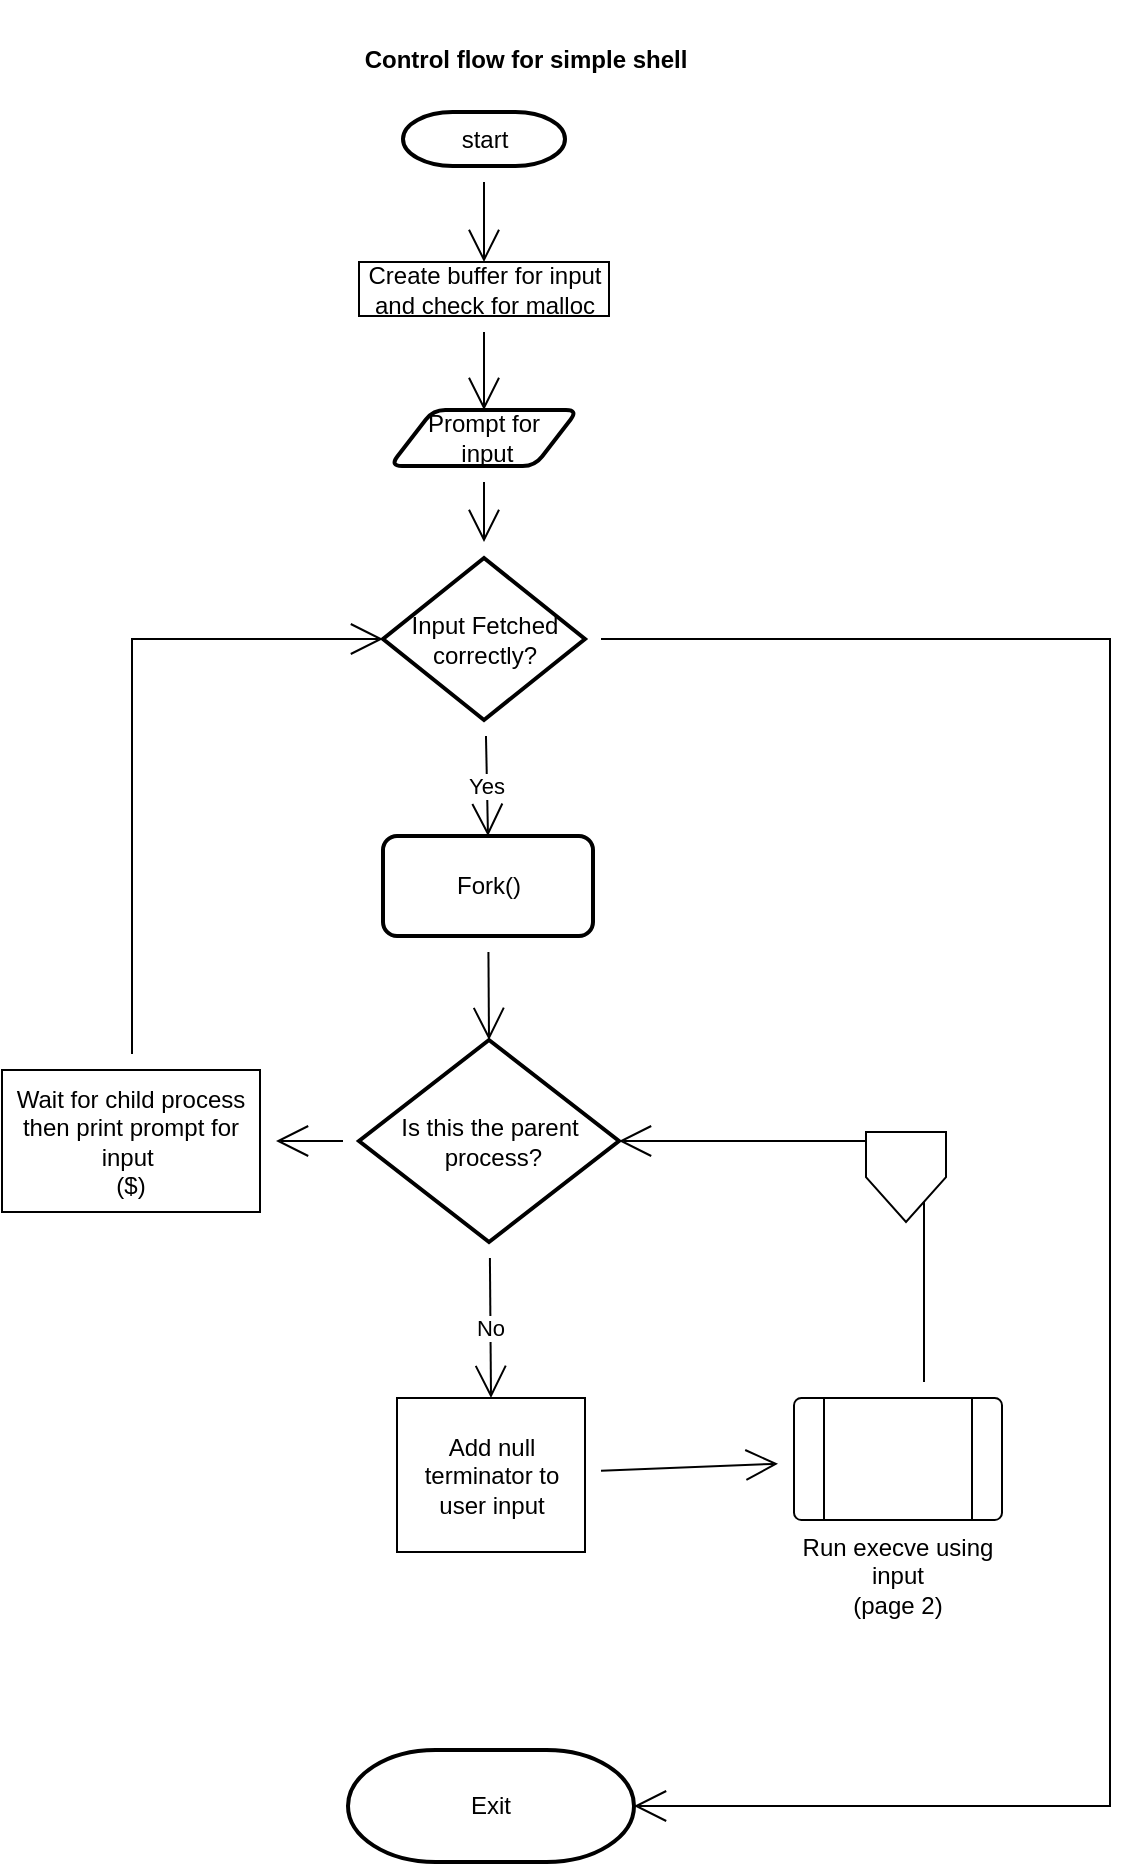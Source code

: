 <mxfile version="20.2.8" type="github" pages="3">
  <diagram id="H8gk_1Iewv1tI3h8Hupk" name="simple shell ui">
    <mxGraphModel dx="2324" dy="2185" grid="1" gridSize="10" guides="1" tooltips="1" connect="1" arrows="1" fold="1" page="1" pageScale="1" pageWidth="827" pageHeight="1169" math="0" shadow="0">
      <root>
        <mxCell id="0" />
        <mxCell id="1" parent="0" />
        <mxCell id="znyuFyb44LIAEL0sy8Fv-4" value="Exit" style="strokeWidth=2;html=1;shape=mxgraph.flowchart.terminator;whiteSpace=wrap;hachureGap=4;" parent="1" vertex="1">
          <mxGeometry x="333" y="-245" width="143" height="56" as="geometry" />
        </mxCell>
        <mxCell id="znyuFyb44LIAEL0sy8Fv-26" style="edgeStyle=none;curved=1;rounded=0;orthogonalLoop=1;jettySize=auto;html=1;entryX=0.5;entryY=0;entryDx=0;entryDy=0;endArrow=open;startSize=14;endSize=14;sourcePerimeterSpacing=8;targetPerimeterSpacing=8;" parent="1" source="znyuFyb44LIAEL0sy8Fv-5" target="znyuFyb44LIAEL0sy8Fv-7" edge="1">
          <mxGeometry relative="1" as="geometry" />
        </mxCell>
        <mxCell id="znyuFyb44LIAEL0sy8Fv-5" value="start" style="strokeWidth=2;html=1;shape=mxgraph.flowchart.terminator;whiteSpace=wrap;hachureGap=4;" parent="1" vertex="1">
          <mxGeometry x="360.5" y="-1064" width="81" height="27" as="geometry" />
        </mxCell>
        <mxCell id="znyuFyb44LIAEL0sy8Fv-27" style="edgeStyle=none;curved=1;rounded=0;orthogonalLoop=1;jettySize=auto;html=1;entryX=0.5;entryY=0;entryDx=0;entryDy=0;endArrow=open;startSize=14;endSize=14;sourcePerimeterSpacing=8;targetPerimeterSpacing=8;" parent="1" source="znyuFyb44LIAEL0sy8Fv-7" target="znyuFyb44LIAEL0sy8Fv-12" edge="1">
          <mxGeometry relative="1" as="geometry" />
        </mxCell>
        <mxCell id="znyuFyb44LIAEL0sy8Fv-7" value="Create buffer for input and check for malloc" style="rounded=0;whiteSpace=wrap;html=1;hachureGap=4;" parent="1" vertex="1">
          <mxGeometry x="338.5" y="-989" width="125" height="27" as="geometry" />
        </mxCell>
        <mxCell id="znyuFyb44LIAEL0sy8Fv-29" value="Yes" style="edgeStyle=none;curved=1;rounded=0;orthogonalLoop=1;jettySize=auto;html=1;endArrow=open;startSize=14;endSize=14;sourcePerimeterSpacing=8;targetPerimeterSpacing=8;entryX=0.5;entryY=0;entryDx=0;entryDy=0;" parent="1" source="znyuFyb44LIAEL0sy8Fv-6" target="znyuFyb44LIAEL0sy8Fv-13" edge="1">
          <mxGeometry relative="1" as="geometry">
            <mxPoint x="395" y="-688" as="targetPoint" />
          </mxGeometry>
        </mxCell>
        <mxCell id="znyuFyb44LIAEL0sy8Fv-36" style="edgeStyle=elbowEdgeStyle;rounded=0;orthogonalLoop=1;jettySize=auto;html=1;entryX=1;entryY=0.5;entryDx=0;entryDy=0;entryPerimeter=0;endArrow=open;startSize=14;endSize=14;sourcePerimeterSpacing=8;targetPerimeterSpacing=8;" parent="1" source="znyuFyb44LIAEL0sy8Fv-6" target="znyuFyb44LIAEL0sy8Fv-4" edge="1">
          <mxGeometry relative="1" as="geometry">
            <Array as="points">
              <mxPoint x="714" y="-505" />
              <mxPoint x="660" y="-196" />
              <mxPoint x="783" y="-536" />
            </Array>
          </mxGeometry>
        </mxCell>
        <mxCell id="znyuFyb44LIAEL0sy8Fv-6" value="Input Fetched correctly?" style="strokeWidth=2;html=1;shape=mxgraph.flowchart.decision;whiteSpace=wrap;hachureGap=4;" parent="1" vertex="1">
          <mxGeometry x="350.5" y="-841" width="101" height="81" as="geometry" />
        </mxCell>
        <mxCell id="znyuFyb44LIAEL0sy8Fv-28" style="edgeStyle=none;curved=1;rounded=0;orthogonalLoop=1;jettySize=auto;html=1;endArrow=open;startSize=14;endSize=14;sourcePerimeterSpacing=8;targetPerimeterSpacing=8;" parent="1" source="znyuFyb44LIAEL0sy8Fv-12" target="znyuFyb44LIAEL0sy8Fv-6" edge="1">
          <mxGeometry relative="1" as="geometry" />
        </mxCell>
        <mxCell id="znyuFyb44LIAEL0sy8Fv-12" value="Prompt for&lt;br&gt;&amp;nbsp;input" style="shape=parallelogram;html=1;strokeWidth=2;perimeter=parallelogramPerimeter;whiteSpace=wrap;rounded=1;arcSize=12;size=0.23;hachureGap=4;" parent="1" vertex="1">
          <mxGeometry x="354" y="-915" width="94" height="28" as="geometry" />
        </mxCell>
        <mxCell id="znyuFyb44LIAEL0sy8Fv-30" style="edgeStyle=none;curved=1;rounded=0;orthogonalLoop=1;jettySize=auto;html=1;endArrow=open;startSize=14;endSize=14;sourcePerimeterSpacing=8;targetPerimeterSpacing=8;entryX=0.5;entryY=0;entryDx=0;entryDy=0;entryPerimeter=0;" parent="1" source="znyuFyb44LIAEL0sy8Fv-13" target="znyuFyb44LIAEL0sy8Fv-14" edge="1">
          <mxGeometry relative="1" as="geometry" />
        </mxCell>
        <mxCell id="znyuFyb44LIAEL0sy8Fv-13" value="Fork()" style="rounded=1;whiteSpace=wrap;html=1;absoluteArcSize=1;arcSize=14;strokeWidth=2;hachureGap=4;" parent="1" vertex="1">
          <mxGeometry x="350.5" y="-702" width="105" height="50" as="geometry" />
        </mxCell>
        <mxCell id="znyuFyb44LIAEL0sy8Fv-31" value="No" style="edgeStyle=none;curved=1;rounded=0;orthogonalLoop=1;jettySize=auto;html=1;entryX=0.5;entryY=0;entryDx=0;entryDy=0;endArrow=open;startSize=14;endSize=14;sourcePerimeterSpacing=8;targetPerimeterSpacing=8;" parent="1" source="znyuFyb44LIAEL0sy8Fv-14" target="znyuFyb44LIAEL0sy8Fv-16" edge="1">
          <mxGeometry relative="1" as="geometry" />
        </mxCell>
        <mxCell id="znyuFyb44LIAEL0sy8Fv-34" style="rounded=0;orthogonalLoop=1;jettySize=auto;html=1;endArrow=open;startSize=14;endSize=14;sourcePerimeterSpacing=8;targetPerimeterSpacing=8;" parent="1" source="znyuFyb44LIAEL0sy8Fv-14" target="znyuFyb44LIAEL0sy8Fv-15" edge="1">
          <mxGeometry relative="1" as="geometry" />
        </mxCell>
        <mxCell id="znyuFyb44LIAEL0sy8Fv-14" value="Is this the parent&lt;br&gt;&amp;nbsp;process?" style="strokeWidth=2;html=1;shape=mxgraph.flowchart.decision;whiteSpace=wrap;hachureGap=4;" parent="1" vertex="1">
          <mxGeometry x="338.5" y="-600" width="130" height="101" as="geometry" />
        </mxCell>
        <mxCell id="znyuFyb44LIAEL0sy8Fv-35" style="edgeStyle=elbowEdgeStyle;rounded=0;orthogonalLoop=1;jettySize=auto;html=1;entryX=0;entryY=0.5;entryDx=0;entryDy=0;entryPerimeter=0;endArrow=open;startSize=14;endSize=14;sourcePerimeterSpacing=8;targetPerimeterSpacing=8;" parent="1" source="znyuFyb44LIAEL0sy8Fv-15" target="znyuFyb44LIAEL0sy8Fv-6" edge="1">
          <mxGeometry relative="1" as="geometry">
            <Array as="points">
              <mxPoint x="225" y="-721" />
            </Array>
          </mxGeometry>
        </mxCell>
        <mxCell id="znyuFyb44LIAEL0sy8Fv-15" value="Wait for child process&lt;br&gt;then print prompt for input&amp;nbsp;&lt;br&gt;($)" style="rounded=0;whiteSpace=wrap;html=1;hachureGap=4;" parent="1" vertex="1">
          <mxGeometry x="160" y="-585" width="129" height="71" as="geometry" />
        </mxCell>
        <mxCell id="znyuFyb44LIAEL0sy8Fv-32" style="edgeStyle=none;curved=1;rounded=0;orthogonalLoop=1;jettySize=auto;html=1;endArrow=open;startSize=14;endSize=14;sourcePerimeterSpacing=8;targetPerimeterSpacing=8;" parent="1" source="znyuFyb44LIAEL0sy8Fv-16" target="znyuFyb44LIAEL0sy8Fv-17" edge="1">
          <mxGeometry relative="1" as="geometry" />
        </mxCell>
        <mxCell id="znyuFyb44LIAEL0sy8Fv-16" value="Add null terminator to&lt;br&gt;user input" style="rounded=0;whiteSpace=wrap;html=1;hachureGap=4;" parent="1" vertex="1">
          <mxGeometry x="357.5" y="-421" width="94" height="77" as="geometry" />
        </mxCell>
        <mxCell id="znyuFyb44LIAEL0sy8Fv-33" style="edgeStyle=orthogonalEdgeStyle;rounded=0;orthogonalLoop=1;jettySize=auto;html=1;entryX=1;entryY=0.5;entryDx=0;entryDy=0;entryPerimeter=0;endArrow=open;startSize=14;endSize=14;sourcePerimeterSpacing=8;targetPerimeterSpacing=8;" parent="1" source="znyuFyb44LIAEL0sy8Fv-17" target="znyuFyb44LIAEL0sy8Fv-14" edge="1">
          <mxGeometry relative="1" as="geometry">
            <Array as="points">
              <mxPoint x="621" y="-524" />
              <mxPoint x="608" y="-524" />
              <mxPoint x="608" y="-549" />
            </Array>
          </mxGeometry>
        </mxCell>
        <mxCell id="znyuFyb44LIAEL0sy8Fv-17" value="Run execve using&lt;br&gt;input&lt;br&gt;(page 2)" style="verticalLabelPosition=bottom;verticalAlign=top;html=1;shape=process;whiteSpace=wrap;rounded=1;size=0.14;arcSize=6;hachureGap=4;container=0;" parent="1" vertex="1">
          <mxGeometry x="556" y="-421" width="104" height="61" as="geometry" />
        </mxCell>
        <mxCell id="znyuFyb44LIAEL0sy8Fv-39" value="&lt;b&gt;Control flow for simple shell&lt;/b&gt;" style="text;strokeColor=none;fillColor=none;html=1;align=center;verticalAlign=middle;whiteSpace=wrap;rounded=0;hachureGap=4;" parent="1" vertex="1">
          <mxGeometry x="212" y="-1120" width="420" height="60" as="geometry" />
        </mxCell>
        <mxCell id="N48IQEV5aVHkFBYOkvRF-1" value="" style="verticalLabelPosition=bottom;verticalAlign=top;html=1;shape=offPageConnector;rounded=0;size=0.498;hachureGap=4;" parent="1" vertex="1">
          <mxGeometry x="592" y="-554" width="40" height="45" as="geometry" />
        </mxCell>
      </root>
    </mxGraphModel>
  </diagram>
  <diagram id="YEnseQyV4-9LpWxcOC7I" name="execve call">
    <mxGraphModel dx="1820" dy="7421" grid="1" gridSize="10" guides="1" tooltips="1" connect="1" arrows="1" fold="1" page="0" pageScale="1" pageWidth="827" pageHeight="1169" math="0" shadow="0">
      <root>
        <mxCell id="0" />
        <mxCell id="1" parent="0" />
        <mxCell id="dfXtzP827kClXNAQz8Dz-1" value="" style="group" vertex="1" connectable="0" parent="1">
          <mxGeometry x="-220" y="-6770" width="1100" height="2020" as="geometry" />
        </mxCell>
        <mxCell id="1hh7Vr48_Mn_of9_-KRv-2" value="stop" style="strokeWidth=2;html=1;shape=mxgraph.flowchart.start_1;whiteSpace=wrap;hachureGap=4;" parent="dfXtzP827kClXNAQz8Dz-1" vertex="1">
          <mxGeometry x="232.804" y="1923.04" width="232.804" height="96.96" as="geometry" />
        </mxCell>
        <mxCell id="vk47CyYh6-PgTjRSOOQR-11" style="rounded=0;orthogonalLoop=1;jettySize=auto;html=1;endArrow=open;startSize=14;endSize=14;sourcePerimeterSpacing=8;targetPerimeterSpacing=8;" parent="dfXtzP827kClXNAQz8Dz-1" source="1hh7Vr48_Mn_of9_-KRv-3" edge="1">
          <mxGeometry relative="1" as="geometry">
            <mxPoint x="861.376" y="646.4" as="targetPoint" />
          </mxGeometry>
        </mxCell>
        <mxCell id="1hh7Vr48_Mn_of9_-KRv-3" value="call _which on argv[0] to know path to binary" style="verticalLabelPosition=bottom;verticalAlign=top;html=1;shape=process;whiteSpace=wrap;rounded=1;size=0.254;arcSize=6;hachureGap=4;" parent="dfXtzP827kClXNAQz8Dz-1" vertex="1">
          <mxGeometry x="69.841" y="597.92" width="331.746" height="96.96" as="geometry" />
        </mxCell>
        <mxCell id="1hh7Vr48_Mn_of9_-KRv-4" value="exit failure" style="rounded=1;whiteSpace=wrap;html=1;absoluteArcSize=1;arcSize=14;strokeWidth=2;hachureGap=4;" parent="dfXtzP827kClXNAQz8Dz-1" vertex="1">
          <mxGeometry x="616.931" y="1519.04" width="302.646" height="80.8" as="geometry" />
        </mxCell>
        <mxCell id="vk47CyYh6-PgTjRSOOQR-8" style="edgeStyle=elbowEdgeStyle;rounded=0;orthogonalLoop=1;jettySize=auto;html=1;endArrow=open;startSize=14;endSize=14;sourcePerimeterSpacing=8;targetPerimeterSpacing=8;" parent="dfXtzP827kClXNAQz8Dz-1" source="1hh7Vr48_Mn_of9_-KRv-5" target="1hh7Vr48_Mn_of9_-KRv-3" edge="1">
          <mxGeometry relative="1" as="geometry" />
        </mxCell>
        <mxCell id="1hh7Vr48_Mn_of9_-KRv-5" value="Given a string input,&lt;br&gt;tokenize it into a null&lt;br&gt;terminated array&lt;br&gt;argv" style="rounded=1;whiteSpace=wrap;html=1;absoluteArcSize=1;arcSize=14;strokeWidth=2;hachureGap=4;rotation=0;" parent="dfXtzP827kClXNAQz8Dz-1" vertex="1">
          <mxGeometry y="274.72" width="337.566" height="129.28" as="geometry" />
        </mxCell>
        <mxCell id="1hh7Vr48_Mn_of9_-KRv-6" value="print cause&amp;nbsp;&lt;br&gt;of error" style="shape=parallelogram;html=1;strokeWidth=2;perimeter=parallelogramPerimeter;whiteSpace=wrap;rounded=1;arcSize=12;size=0.23;hachureGap=4;" parent="dfXtzP827kClXNAQz8Dz-1" vertex="1">
          <mxGeometry x="651.852" y="1729.12" width="232.804" height="96.96" as="geometry" />
        </mxCell>
        <mxCell id="vk47CyYh6-PgTjRSOOQR-25" style="edgeStyle=elbowEdgeStyle;rounded=0;orthogonalLoop=1;jettySize=auto;html=1;entryX=0.5;entryY=0;entryDx=0;entryDy=0;endArrow=open;startSize=14;endSize=14;sourcePerimeterSpacing=8;targetPerimeterSpacing=8;" parent="dfXtzP827kClXNAQz8Dz-1" source="1hh7Vr48_Mn_of9_-KRv-4" target="1hh7Vr48_Mn_of9_-KRv-6" edge="1">
          <mxGeometry relative="1" as="geometry" />
        </mxCell>
        <mxCell id="vk47CyYh6-PgTjRSOOQR-7" style="edgeStyle=elbowEdgeStyle;rounded=0;orthogonalLoop=1;jettySize=auto;html=1;endArrow=open;startSize=14;endSize=14;sourcePerimeterSpacing=8;targetPerimeterSpacing=8;" parent="dfXtzP827kClXNAQz8Dz-1" source="1hh7Vr48_Mn_of9_-KRv-7" target="1hh7Vr48_Mn_of9_-KRv-5" edge="1">
          <mxGeometry relative="1" as="geometry" />
        </mxCell>
        <mxCell id="1hh7Vr48_Mn_of9_-KRv-7" value="Start" style="strokeWidth=2;html=1;shape=mxgraph.flowchart.start_1;whiteSpace=wrap;hachureGap=4;" parent="dfXtzP827kClXNAQz8Dz-1" vertex="1">
          <mxGeometry x="139.683" y="80.8" width="232.804" height="96.96" as="geometry" />
        </mxCell>
        <mxCell id="vk47CyYh6-PgTjRSOOQR-1" value="exit success" style="rounded=1;whiteSpace=wrap;html=1;absoluteArcSize=1;arcSize=14;strokeWidth=2;hachureGap=4;" parent="dfXtzP827kClXNAQz8Dz-1" vertex="1">
          <mxGeometry x="197.884" y="1502.88" width="302.646" height="113.12" as="geometry" />
        </mxCell>
        <mxCell id="vk47CyYh6-PgTjRSOOQR-2" value="give int result value of&lt;br&gt;execve call using argv and environment" style="rounded=1;whiteSpace=wrap;html=1;absoluteArcSize=1;arcSize=14;strokeWidth=2;hachureGap=4;" parent="dfXtzP827kClXNAQz8Dz-1" vertex="1">
          <mxGeometry x="209.524" y="1066.56" width="331.746" height="96.96" as="geometry" />
        </mxCell>
        <mxCell id="vk47CyYh6-PgTjRSOOQR-4" value="page 3" style="verticalLabelPosition=bottom;verticalAlign=top;html=1;shape=offPageConnector;rounded=0;size=0.5;hachureGap=4;" parent="dfXtzP827kClXNAQz8Dz-1" vertex="1">
          <mxGeometry x="864.286" y="614.08" width="139.683" height="96.96" as="geometry" />
        </mxCell>
        <mxCell id="vk47CyYh6-PgTjRSOOQR-28" value="no, it&#39;s &amp;gt; 0" style="edgeStyle=elbowEdgeStyle;rounded=0;orthogonalLoop=1;jettySize=auto;html=1;endArrow=open;startSize=14;endSize=14;sourcePerimeterSpacing=8;targetPerimeterSpacing=8;" parent="dfXtzP827kClXNAQz8Dz-1" source="vk47CyYh6-PgTjRSOOQR-5" target="vk47CyYh6-PgTjRSOOQR-1" edge="1">
          <mxGeometry relative="1" as="geometry" />
        </mxCell>
        <mxCell id="vk47CyYh6-PgTjRSOOQR-5" value="&amp;nbsp;result &amp;lt; 0&lt;br&gt;?" style="strokeWidth=2;html=1;shape=mxgraph.flowchart.decision;whiteSpace=wrap;hachureGap=4;" parent="dfXtzP827kClXNAQz8Dz-1" vertex="1">
          <mxGeometry x="250.265" y="1244.32" width="209.524" height="161.6" as="geometry" />
        </mxCell>
        <mxCell id="vk47CyYh6-PgTjRSOOQR-19" style="edgeStyle=elbowEdgeStyle;rounded=0;orthogonalLoop=1;jettySize=auto;html=1;endArrow=open;startSize=14;endSize=14;sourcePerimeterSpacing=8;targetPerimeterSpacing=8;" parent="dfXtzP827kClXNAQz8Dz-1" source="vk47CyYh6-PgTjRSOOQR-2" target="vk47CyYh6-PgTjRSOOQR-5" edge="1">
          <mxGeometry relative="1" as="geometry" />
        </mxCell>
        <mxCell id="vk47CyYh6-PgTjRSOOQR-14" value="No, it has input" style="edgeStyle=elbowEdgeStyle;rounded=0;orthogonalLoop=1;jettySize=auto;html=1;entryX=0.5;entryY=0;entryDx=0;entryDy=0;endArrow=open;startSize=14;endSize=14;sourcePerimeterSpacing=8;targetPerimeterSpacing=8;elbow=vertical;" parent="dfXtzP827kClXNAQz8Dz-1" source="vk47CyYh6-PgTjRSOOQR-6" target="vk47CyYh6-PgTjRSOOQR-2" edge="1">
          <mxGeometry relative="1" as="geometry">
            <Array as="points">
              <mxPoint x="419.048" y="929.2" />
              <mxPoint x="442.328" y="937.28" />
              <mxPoint x="512.169" y="937.28" />
            </Array>
          </mxGeometry>
        </mxCell>
        <mxCell id="vk47CyYh6-PgTjRSOOQR-6" value="is path to binary&lt;br&gt;equal to&amp;nbsp;&lt;br&gt;NULL&lt;br&gt;?" style="strokeWidth=2;html=1;shape=mxgraph.flowchart.decision;whiteSpace=wrap;hachureGap=4;" parent="dfXtzP827kClXNAQz8Dz-1" vertex="1">
          <mxGeometry x="768.254" y="824.16" width="331.746" height="210.08" as="geometry" />
        </mxCell>
        <mxCell id="vk47CyYh6-PgTjRSOOQR-12" style="edgeStyle=elbowEdgeStyle;rounded=0;orthogonalLoop=1;jettySize=auto;html=1;endArrow=open;startSize=14;endSize=14;sourcePerimeterSpacing=8;targetPerimeterSpacing=8;" parent="dfXtzP827kClXNAQz8Dz-1" source="vk47CyYh6-PgTjRSOOQR-4" target="vk47CyYh6-PgTjRSOOQR-6" edge="1">
          <mxGeometry relative="1" as="geometry" />
        </mxCell>
        <mxCell id="vk47CyYh6-PgTjRSOOQR-24" style="edgeStyle=elbowEdgeStyle;rounded=0;orthogonalLoop=1;jettySize=auto;html=1;entryX=0.5;entryY=0;entryDx=0;entryDy=0;endArrow=open;startSize=14;endSize=14;sourcePerimeterSpacing=8;targetPerimeterSpacing=8;" parent="dfXtzP827kClXNAQz8Dz-1" source="vk47CyYh6-PgTjRSOOQR-15" target="1hh7Vr48_Mn_of9_-KRv-4" edge="1">
          <mxGeometry relative="1" as="geometry" />
        </mxCell>
        <mxCell id="vk47CyYh6-PgTjRSOOQR-15" value="" style="verticalLabelPosition=bottom;verticalAlign=top;html=1;shape=mxgraph.flowchart.on-page_reference;hachureGap=4;" parent="dfXtzP827kClXNAQz8Dz-1" vertex="1">
          <mxGeometry x="744.974" y="1308.96" width="46.561" height="32.32" as="geometry" />
        </mxCell>
        <mxCell id="vk47CyYh6-PgTjRSOOQR-22" value="yes &amp;lt; 0" style="edgeStyle=elbowEdgeStyle;rounded=0;orthogonalLoop=1;jettySize=auto;html=1;entryX=0;entryY=0.5;entryDx=0;entryDy=0;entryPerimeter=0;endArrow=open;startSize=14;endSize=14;sourcePerimeterSpacing=8;targetPerimeterSpacing=8;" parent="dfXtzP827kClXNAQz8Dz-1" source="vk47CyYh6-PgTjRSOOQR-5" target="vk47CyYh6-PgTjRSOOQR-15" edge="1">
          <mxGeometry relative="1" as="geometry" />
        </mxCell>
        <mxCell id="vk47CyYh6-PgTjRSOOQR-33" value="yes" style="edgeStyle=elbowEdgeStyle;rounded=0;orthogonalLoop=1;jettySize=auto;elbow=vertical;html=1;entryX=0.855;entryY=0.145;entryDx=0;entryDy=0;entryPerimeter=0;endArrow=open;startSize=14;endSize=14;sourcePerimeterSpacing=8;targetPerimeterSpacing=8;" parent="dfXtzP827kClXNAQz8Dz-1" source="vk47CyYh6-PgTjRSOOQR-6" target="vk47CyYh6-PgTjRSOOQR-15" edge="1">
          <mxGeometry relative="1" as="geometry" />
        </mxCell>
        <mxCell id="vk47CyYh6-PgTjRSOOQR-32" style="edgeStyle=elbowEdgeStyle;rounded=0;orthogonalLoop=1;jettySize=auto;html=1;endArrow=open;startSize=14;endSize=14;sourcePerimeterSpacing=8;targetPerimeterSpacing=8;" parent="dfXtzP827kClXNAQz8Dz-1" source="vk47CyYh6-PgTjRSOOQR-26" target="1hh7Vr48_Mn_of9_-KRv-2" edge="1">
          <mxGeometry relative="1" as="geometry" />
        </mxCell>
        <mxCell id="vk47CyYh6-PgTjRSOOQR-26" value="" style="verticalLabelPosition=bottom;verticalAlign=top;html=1;shape=mxgraph.flowchart.on-page_reference;hachureGap=4;" parent="dfXtzP827kClXNAQz8Dz-1" vertex="1">
          <mxGeometry x="325.926" y="1761.44" width="46.561" height="32.32" as="geometry" />
        </mxCell>
        <mxCell id="vk47CyYh6-PgTjRSOOQR-31" style="edgeStyle=elbowEdgeStyle;rounded=0;orthogonalLoop=1;jettySize=auto;html=1;entryX=1;entryY=0.5;entryDx=0;entryDy=0;entryPerimeter=0;endArrow=open;startSize=14;endSize=14;sourcePerimeterSpacing=8;targetPerimeterSpacing=8;" parent="dfXtzP827kClXNAQz8Dz-1" source="1hh7Vr48_Mn_of9_-KRv-6" target="vk47CyYh6-PgTjRSOOQR-26" edge="1">
          <mxGeometry relative="1" as="geometry" />
        </mxCell>
        <mxCell id="vk47CyYh6-PgTjRSOOQR-30" style="edgeStyle=elbowEdgeStyle;rounded=0;orthogonalLoop=1;jettySize=auto;html=1;entryX=0.5;entryY=0;entryDx=0;entryDy=0;entryPerimeter=0;endArrow=open;startSize=14;endSize=14;sourcePerimeterSpacing=8;targetPerimeterSpacing=8;" parent="dfXtzP827kClXNAQz8Dz-1" source="vk47CyYh6-PgTjRSOOQR-1" target="vk47CyYh6-PgTjRSOOQR-26" edge="1">
          <mxGeometry relative="1" as="geometry" />
        </mxCell>
        <mxCell id="2i3fVC9TQv7fx0amMykV-1" value="&lt;b&gt;Control Flow For Execve custom fucntion&lt;/b&gt;" style="text;html=1;strokeColor=none;fillColor=none;align=center;verticalAlign=middle;whiteSpace=wrap;rounded=0;" parent="dfXtzP827kClXNAQz8Dz-1" vertex="1">
          <mxGeometry x="69.841" width="721.693" height="48.48" as="geometry" />
        </mxCell>
      </root>
    </mxGraphModel>
  </diagram>
  <diagram id="GHaaUFylHIDIWzFUqSoz" name="_which">
    <mxGraphModel dx="2478" dy="1359" grid="1" gridSize="10" guides="1" tooltips="1" connect="1" arrows="1" fold="1" page="0" pageScale="1" pageWidth="827" pageHeight="1169" math="0" shadow="0">
      <root>
        <mxCell id="0" />
        <mxCell id="1" parent="0" />
        <mxCell id="9_OVkmjQnJQ1SJPTuwnR-25" style="edgeStyle=orthogonalEdgeStyle;rounded=0;orthogonalLoop=1;jettySize=auto;html=1;" parent="1" source="9_OVkmjQnJQ1SJPTuwnR-1" target="9_OVkmjQnJQ1SJPTuwnR-5" edge="1">
          <mxGeometry relative="1" as="geometry" />
        </mxCell>
        <mxCell id="9_OVkmjQnJQ1SJPTuwnR-26" style="rounded=0;orthogonalLoop=1;jettySize=auto;html=1;entryX=0.5;entryY=0;entryDx=0;entryDy=0;entryPerimeter=0;" parent="1" source="9_OVkmjQnJQ1SJPTuwnR-5" target="9_OVkmjQnJQ1SJPTuwnR-6" edge="1">
          <mxGeometry relative="1" as="geometry" />
        </mxCell>
        <mxCell id="9_OVkmjQnJQ1SJPTuwnR-5" value="Check to see if the command is in executable form&lt;br&gt;&lt;br&gt;i.e this checks if cmd[0] is a path to an executable&lt;br&gt;in the system" style="rounded=1;whiteSpace=wrap;html=1;absoluteArcSize=1;arcSize=14;strokeWidth=2;" parent="1" vertex="1">
          <mxGeometry x="-190" y="-510" width="300" height="100" as="geometry" />
        </mxCell>
        <mxCell id="9_OVkmjQnJQ1SJPTuwnR-32" value="No" style="edgeStyle=orthogonalEdgeStyle;rounded=0;orthogonalLoop=1;jettySize=auto;html=1;" parent="1" source="9_OVkmjQnJQ1SJPTuwnR-6" target="9_OVkmjQnJQ1SJPTuwnR-7" edge="1">
          <mxGeometry relative="1" as="geometry" />
        </mxCell>
        <mxCell id="9_OVkmjQnJQ1SJPTuwnR-47" value="Yes" style="edgeStyle=elbowEdgeStyle;rounded=0;orthogonalLoop=1;jettySize=auto;html=1;entryX=0.5;entryY=0;entryDx=0;entryDy=0;entryPerimeter=0;elbow=vertical;exitX=0;exitY=0.5;exitDx=0;exitDy=0;exitPerimeter=0;" parent="1" source="9_OVkmjQnJQ1SJPTuwnR-6" target="9_OVkmjQnJQ1SJPTuwnR-46" edge="1">
          <mxGeometry relative="1" as="geometry">
            <Array as="points">
              <mxPoint x="-450" y="-190" />
              <mxPoint x="-220" y="-150" />
              <mxPoint x="-490" y="-120" />
            </Array>
          </mxGeometry>
        </mxCell>
        <mxCell id="9_OVkmjQnJQ1SJPTuwnR-6" value="is cmd[0] executable?" style="strokeWidth=2;html=1;shape=mxgraph.flowchart.decision;whiteSpace=wrap;" parent="1" vertex="1">
          <mxGeometry x="-140" y="-290" width="200" height="200" as="geometry" />
        </mxCell>
        <mxCell id="9_OVkmjQnJQ1SJPTuwnR-28" style="edgeStyle=orthogonalEdgeStyle;rounded=0;orthogonalLoop=1;jettySize=auto;html=1;entryX=0;entryY=0.5;entryDx=0;entryDy=0;entryPerimeter=0;" parent="1" source="9_OVkmjQnJQ1SJPTuwnR-7" target="9_OVkmjQnJQ1SJPTuwnR-8" edge="1">
          <mxGeometry relative="1" as="geometry" />
        </mxCell>
        <mxCell id="9_OVkmjQnJQ1SJPTuwnR-7" value="1. allocate memory to a variable named path_array which will be&amp;nbsp;&lt;span style=&quot;background-color: initial;&quot;&gt;used to store various paths to binaries in the computer as strings&lt;br&gt;2. allocate memory to a variable named temp that will be used to store the possible paths to the executable that the which function is looking for&lt;br&gt;3. check to see if the malloc function worked okay&lt;br&gt;&lt;/span&gt;" style="rounded=1;whiteSpace=wrap;html=1;absoluteArcSize=1;arcSize=14;strokeWidth=2;align=left;" parent="1" vertex="1">
          <mxGeometry x="-330" y="-20" width="240" height="200" as="geometry" />
        </mxCell>
        <mxCell id="9_OVkmjQnJQ1SJPTuwnR-29" value="Yes" style="edgeStyle=orthogonalEdgeStyle;rounded=0;orthogonalLoop=1;jettySize=auto;html=1;entryX=0.5;entryY=0;entryDx=0;entryDy=0;" parent="1" source="9_OVkmjQnJQ1SJPTuwnR-8" target="9_OVkmjQnJQ1SJPTuwnR-9" edge="1">
          <mxGeometry relative="1" as="geometry" />
        </mxCell>
        <mxCell id="9_OVkmjQnJQ1SJPTuwnR-45" value="NO" style="rounded=0;orthogonalLoop=1;jettySize=auto;html=1;exitX=1;exitY=0.5;exitDx=0;exitDy=0;exitPerimeter=0;edgeStyle=elbowEdgeStyle;entryX=0.5;entryY=0;entryDx=0;entryDy=0;" parent="1" source="9_OVkmjQnJQ1SJPTuwnR-8" target="9_OVkmjQnJQ1SJPTuwnR-54" edge="1">
          <mxGeometry relative="1" as="geometry">
            <mxPoint x="400" y="260" as="targetPoint" />
            <Array as="points">
              <mxPoint x="430" y="590" />
              <mxPoint x="390" y="300" />
            </Array>
          </mxGeometry>
        </mxCell>
        <mxCell id="9_OVkmjQnJQ1SJPTuwnR-8" value="did allocation of memory&lt;br&gt;work as expected?" style="strokeWidth=2;html=1;shape=mxgraph.flowchart.decision;whiteSpace=wrap;" parent="1" vertex="1">
          <mxGeometry x="90" y="-20" width="210" height="200" as="geometry" />
        </mxCell>
        <mxCell id="9_OVkmjQnJQ1SJPTuwnR-30" style="edgeStyle=orthogonalEdgeStyle;rounded=0;orthogonalLoop=1;jettySize=auto;html=1;entryX=1;entryY=0.5;entryDx=0;entryDy=0;" parent="1" source="9_OVkmjQnJQ1SJPTuwnR-9" target="9_OVkmjQnJQ1SJPTuwnR-11" edge="1">
          <mxGeometry relative="1" as="geometry" />
        </mxCell>
        <mxCell id="9_OVkmjQnJQ1SJPTuwnR-31" style="edgeStyle=orthogonalEdgeStyle;rounded=0;orthogonalLoop=1;jettySize=auto;html=1;entryX=1;entryY=0.5;entryDx=0;entryDy=0;" parent="1" source="9_OVkmjQnJQ1SJPTuwnR-11" target="9_OVkmjQnJQ1SJPTuwnR-13" edge="1">
          <mxGeometry relative="1" as="geometry" />
        </mxCell>
        <mxCell id="9_OVkmjQnJQ1SJPTuwnR-11" value="divide items in pth using separator &quot;:&quot; into&lt;br&gt;string tokens that are saved into path_array&lt;br&gt;as strings which are members of the array" style="rounded=1;whiteSpace=wrap;html=1;absoluteArcSize=1;arcSize=14;strokeWidth=2;" parent="1" vertex="1">
          <mxGeometry x="-440" y="290" width="240" height="120" as="geometry" />
        </mxCell>
        <mxCell id="9_OVkmjQnJQ1SJPTuwnR-15" value="" style="edgeStyle=orthogonalEdgeStyle;rounded=0;orthogonalLoop=1;jettySize=auto;html=1;" parent="1" source="9_OVkmjQnJQ1SJPTuwnR-13" target="9_OVkmjQnJQ1SJPTuwnR-14" edge="1">
          <mxGeometry relative="1" as="geometry" />
        </mxCell>
        <mxCell id="9_OVkmjQnJQ1SJPTuwnR-13" value="make temp to be the value of the first element of the path_array&lt;br&gt;&lt;br&gt;this should be a string like&lt;br&gt;&quot;/usr/bin" style="rounded=1;whiteSpace=wrap;html=1;absoluteArcSize=1;arcSize=14;strokeWidth=2;" parent="1" vertex="1">
          <mxGeometry x="-660" y="290" width="150" height="120" as="geometry" />
        </mxCell>
        <mxCell id="9_OVkmjQnJQ1SJPTuwnR-21" style="edgeStyle=orthogonalEdgeStyle;rounded=0;orthogonalLoop=1;jettySize=auto;html=1;entryX=0;entryY=0.5;entryDx=0;entryDy=0;entryPerimeter=0;" parent="1" source="9_OVkmjQnJQ1SJPTuwnR-14" target="9_OVkmjQnJQ1SJPTuwnR-17" edge="1">
          <mxGeometry relative="1" as="geometry" />
        </mxCell>
        <mxCell id="9_OVkmjQnJQ1SJPTuwnR-14" value="attach the &quot;/&quot; character to the end of the temp string&lt;br&gt;&lt;br&gt;then attach the requested command from the shell&lt;br&gt;e.g ls&lt;br&gt;&lt;br&gt;i.e it should now be&amp;nbsp;&lt;br&gt;&quot;/usr/bin/ls&quot;&lt;br&gt;&lt;br&gt;this is in temp variable" style="rounded=1;whiteSpace=wrap;html=1;absoluteArcSize=1;arcSize=14;strokeWidth=2;" parent="1" vertex="1">
          <mxGeometry x="-675" y="500" width="180" height="160" as="geometry" />
        </mxCell>
        <mxCell id="9_OVkmjQnJQ1SJPTuwnR-22" value="No" style="edgeStyle=orthogonalEdgeStyle;rounded=0;orthogonalLoop=1;jettySize=auto;html=1;entryX=0.5;entryY=0;entryDx=0;entryDy=0;entryPerimeter=0;" parent="1" source="9_OVkmjQnJQ1SJPTuwnR-17" target="9_OVkmjQnJQ1SJPTuwnR-19" edge="1">
          <mxGeometry relative="1" as="geometry" />
        </mxCell>
        <mxCell id="9_OVkmjQnJQ1SJPTuwnR-40" value="Yes" style="edgeStyle=orthogonalEdgeStyle;rounded=0;orthogonalLoop=1;jettySize=auto;html=1;entryX=0;entryY=0.5;entryDx=0;entryDy=0;entryPerimeter=0;" parent="1" source="9_OVkmjQnJQ1SJPTuwnR-17" target="9_OVkmjQnJQ1SJPTuwnR-39" edge="1">
          <mxGeometry relative="1" as="geometry" />
        </mxCell>
        <mxCell id="9_OVkmjQnJQ1SJPTuwnR-17" value="is temp string a path to an&amp;nbsp;&lt;br&gt;executable?" style="strokeWidth=2;html=1;shape=mxgraph.flowchart.decision;whiteSpace=wrap;" parent="1" vertex="1">
          <mxGeometry x="-345" y="495" width="170" height="170" as="geometry" />
        </mxCell>
        <mxCell id="9_OVkmjQnJQ1SJPTuwnR-23" value="No" style="edgeStyle=orthogonalEdgeStyle;rounded=0;orthogonalLoop=1;jettySize=auto;html=1;entryX=1;entryY=0.5;entryDx=0;entryDy=0;" parent="1" source="9_OVkmjQnJQ1SJPTuwnR-19" target="9_OVkmjQnJQ1SJPTuwnR-20" edge="1">
          <mxGeometry relative="1" as="geometry" />
        </mxCell>
        <mxCell id="9_OVkmjQnJQ1SJPTuwnR-38" value="Yes, currently traversed the whole path_array" style="edgeStyle=orthogonalEdgeStyle;rounded=0;orthogonalLoop=1;jettySize=auto;html=1;" parent="1" source="9_OVkmjQnJQ1SJPTuwnR-19" target="9_OVkmjQnJQ1SJPTuwnR-35" edge="1">
          <mxGeometry relative="1" as="geometry" />
        </mxCell>
        <mxCell id="9_OVkmjQnJQ1SJPTuwnR-19" value="are we at the end of the path_array?" style="strokeWidth=2;html=1;shape=mxgraph.flowchart.decision;whiteSpace=wrap;" parent="1" vertex="1">
          <mxGeometry x="-340" y="775" width="160" height="160" as="geometry" />
        </mxCell>
        <mxCell id="9_OVkmjQnJQ1SJPTuwnR-24" style="edgeStyle=orthogonalEdgeStyle;rounded=0;orthogonalLoop=1;jettySize=auto;html=1;entryX=0.5;entryY=1;entryDx=0;entryDy=0;" parent="1" source="9_OVkmjQnJQ1SJPTuwnR-20" target="9_OVkmjQnJQ1SJPTuwnR-14" edge="1">
          <mxGeometry relative="1" as="geometry" />
        </mxCell>
        <mxCell id="9_OVkmjQnJQ1SJPTuwnR-20" value="Move to the next element of the path_array and make this to be the new value of temp" style="rounded=1;whiteSpace=wrap;html=1;absoluteArcSize=1;arcSize=14;strokeWidth=2;" parent="1" vertex="1">
          <mxGeometry x="-670" y="765" width="170" height="180" as="geometry" />
        </mxCell>
        <mxCell id="9_OVkmjQnJQ1SJPTuwnR-34" value="STOP" style="strokeWidth=2;html=1;shape=mxgraph.flowchart.terminator;whiteSpace=wrap;" parent="1" vertex="1">
          <mxGeometry x="350" y="1130" width="100" height="60" as="geometry" />
        </mxCell>
        <mxCell id="9_OVkmjQnJQ1SJPTuwnR-37" style="edgeStyle=orthogonalEdgeStyle;rounded=0;orthogonalLoop=1;jettySize=auto;html=1;" parent="1" source="9_OVkmjQnJQ1SJPTuwnR-35" target="9_OVkmjQnJQ1SJPTuwnR-51" edge="1">
          <mxGeometry relative="1" as="geometry">
            <mxPoint x="-40" y="1040" as="targetPoint" />
          </mxGeometry>
        </mxCell>
        <mxCell id="9_OVkmjQnJQ1SJPTuwnR-35" value="Return &quot;(nil)&quot;" style="strokeWidth=2;html=1;shape=mxgraph.flowchart.direct_data;whiteSpace=wrap;" parent="1" vertex="1">
          <mxGeometry x="-320" y="1010" width="120" height="60" as="geometry" />
        </mxCell>
        <mxCell id="9_OVkmjQnJQ1SJPTuwnR-44" style="edgeStyle=none;rounded=0;orthogonalLoop=1;jettySize=auto;html=1;entryX=0;entryY=0.5;entryDx=0;entryDy=0;entryPerimeter=0;" parent="1" source="9_OVkmjQnJQ1SJPTuwnR-36" target="9_OVkmjQnJQ1SJPTuwnR-49" edge="1">
          <mxGeometry relative="1" as="geometry">
            <mxPoint x="320" y="1060" as="targetPoint" />
          </mxGeometry>
        </mxCell>
        <mxCell id="9_OVkmjQnJQ1SJPTuwnR-36" value="returned to execve function&lt;br&gt;page 2" style="verticalLabelPosition=bottom;verticalAlign=top;html=1;shape=offPageConnector;rounded=0;size=0.5;" parent="1" vertex="1">
          <mxGeometry x="-20" y="1090" width="30" height="30" as="geometry" />
        </mxCell>
        <mxCell id="9_OVkmjQnJQ1SJPTuwnR-41" style="rounded=0;orthogonalLoop=1;jettySize=auto;html=1;entryX=0.5;entryY=0;entryDx=0;entryDy=0;entryPerimeter=0;" parent="1" source="9_OVkmjQnJQ1SJPTuwnR-39" target="9_OVkmjQnJQ1SJPTuwnR-51" edge="1">
          <mxGeometry relative="1" as="geometry">
            <mxPoint x="-5" y="1010" as="targetPoint" />
          </mxGeometry>
        </mxCell>
        <mxCell id="9_OVkmjQnJQ1SJPTuwnR-39" value="Return temp&lt;br&gt;as a string" style="strokeWidth=2;html=1;shape=mxgraph.flowchart.direct_data;whiteSpace=wrap;" parent="1" vertex="1">
          <mxGeometry x="-55" y="550" width="100" height="60" as="geometry" />
        </mxCell>
        <mxCell id="9_OVkmjQnJQ1SJPTuwnR-42" value="" style="group" parent="1" vertex="1" connectable="0">
          <mxGeometry x="-100" y="290" width="240" height="120" as="geometry" />
        </mxCell>
        <mxCell id="9_OVkmjQnJQ1SJPTuwnR-9" value="Acquire the path variable from the environment and save it&#39;s value in a local variable pth.&amp;nbsp;" style="rounded=1;whiteSpace=wrap;html=1;absoluteArcSize=1;arcSize=14;strokeWidth=2;" parent="9_OVkmjQnJQ1SJPTuwnR-42" vertex="1">
          <mxGeometry width="190" height="120" as="geometry" />
        </mxCell>
        <mxCell id="9_OVkmjQnJQ1SJPTuwnR-10" value="pth will hold the location of binaries&lt;br&gt;on the system separated by a colon&lt;br&gt;&lt;br&gt;this can be used to separate them&lt;br&gt;and check if the binary we&#39;re looking for is&lt;br&gt;in either of these locations" style="strokeWidth=2;html=1;shape=mxgraph.flowchart.annotation_2;align=left;labelPosition=right;pointerEvents=1;" parent="9_OVkmjQnJQ1SJPTuwnR-42" vertex="1">
          <mxGeometry x="190" y="20" width="50" height="100" as="geometry" />
        </mxCell>
        <mxCell id="9_OVkmjQnJQ1SJPTuwnR-43" value="" style="group" parent="1" vertex="1" connectable="0">
          <mxGeometry x="-90" y="-650" width="150" height="100" as="geometry" />
        </mxCell>
        <mxCell id="9_OVkmjQnJQ1SJPTuwnR-1" value="START" style="strokeWidth=2;html=1;shape=mxgraph.flowchart.start_1;whiteSpace=wrap;" parent="9_OVkmjQnJQ1SJPTuwnR-43" vertex="1">
          <mxGeometry y="20" width="100" height="60" as="geometry" />
        </mxCell>
        <mxCell id="9_OVkmjQnJQ1SJPTuwnR-2" value="the function starts with input&lt;br&gt;from the prompt converted to&lt;br&gt;and array of strings named cmd&lt;br&gt;&lt;br&gt;This same array of strings is named argv&lt;br&gt;in execve call" style="strokeWidth=2;html=1;shape=mxgraph.flowchart.annotation_2;align=left;labelPosition=right;pointerEvents=1;" parent="9_OVkmjQnJQ1SJPTuwnR-43" vertex="1">
          <mxGeometry x="100" width="50" height="100" as="geometry" />
        </mxCell>
        <mxCell id="9_OVkmjQnJQ1SJPTuwnR-48" style="edgeStyle=elbowEdgeStyle;rounded=0;orthogonalLoop=1;jettySize=auto;elbow=vertical;html=1;entryX=0;entryY=0.5;entryDx=0;entryDy=0;exitX=1;exitY=0.5;exitDx=0;exitDy=0;exitPerimeter=0;" parent="1" source="9_OVkmjQnJQ1SJPTuwnR-46" target="9_OVkmjQnJQ1SJPTuwnR-36" edge="1">
          <mxGeometry relative="1" as="geometry">
            <mxPoint x="-110" y="1150" as="targetPoint" />
            <Array as="points">
              <mxPoint x="-590" y="1105" />
              <mxPoint x="-650" y="1170" />
              <mxPoint x="-450" y="1120" />
            </Array>
          </mxGeometry>
        </mxCell>
        <mxCell id="9_OVkmjQnJQ1SJPTuwnR-46" value="Return cmd[0]" style="strokeWidth=2;html=1;shape=mxgraph.flowchart.direct_data;whiteSpace=wrap;" parent="1" vertex="1">
          <mxGeometry x="-900" y="1080" width="130" height="50" as="geometry" />
        </mxCell>
        <mxCell id="9_OVkmjQnJQ1SJPTuwnR-50" style="edgeStyle=elbowEdgeStyle;rounded=0;orthogonalLoop=1;jettySize=auto;elbow=vertical;html=1;entryX=0.5;entryY=0;entryDx=0;entryDy=0;entryPerimeter=0;" parent="1" source="9_OVkmjQnJQ1SJPTuwnR-49" target="9_OVkmjQnJQ1SJPTuwnR-34" edge="1">
          <mxGeometry relative="1" as="geometry" />
        </mxCell>
        <mxCell id="9_OVkmjQnJQ1SJPTuwnR-49" value="" style="verticalLabelPosition=bottom;verticalAlign=top;html=1;shape=mxgraph.flowchart.on-page_reference;" parent="1" vertex="1">
          <mxGeometry x="380" y="1085" width="40" height="40" as="geometry" />
        </mxCell>
        <mxCell id="9_OVkmjQnJQ1SJPTuwnR-52" style="edgeStyle=none;rounded=0;orthogonalLoop=1;jettySize=auto;html=1;entryX=0.433;entryY=-0.013;entryDx=0;entryDy=0;entryPerimeter=0;elbow=vertical;" parent="1" source="9_OVkmjQnJQ1SJPTuwnR-51" target="9_OVkmjQnJQ1SJPTuwnR-36" edge="1">
          <mxGeometry relative="1" as="geometry" />
        </mxCell>
        <mxCell id="9_OVkmjQnJQ1SJPTuwnR-51" value="" style="verticalLabelPosition=bottom;verticalAlign=top;html=1;shape=mxgraph.flowchart.on-page_reference;" parent="1" vertex="1">
          <mxGeometry x="-20" y="1027.5" width="25" height="25" as="geometry" />
        </mxCell>
        <mxCell id="9_OVkmjQnJQ1SJPTuwnR-55" style="edgeStyle=elbowEdgeStyle;rounded=0;orthogonalLoop=1;jettySize=auto;html=1;entryX=0.5;entryY=0;entryDx=0;entryDy=0;entryPerimeter=0;" parent="1" source="9_OVkmjQnJQ1SJPTuwnR-54" target="9_OVkmjQnJQ1SJPTuwnR-49" edge="1">
          <mxGeometry relative="1" as="geometry" />
        </mxCell>
        <mxCell id="9_OVkmjQnJQ1SJPTuwnR-54" value="Print Error" style="shape=parallelogram;html=1;strokeWidth=2;perimeter=parallelogramPerimeter;whiteSpace=wrap;rounded=1;arcSize=32;size=0.15;" parent="1" vertex="1">
          <mxGeometry x="380" y="680" width="100" height="60" as="geometry" />
        </mxCell>
        <mxCell id="suZuh3gtWMFQQHy69AxI-1" value="&lt;b&gt;Which Function Control Flow&lt;/b&gt;" style="text;html=1;strokeColor=none;fillColor=none;align=center;verticalAlign=middle;whiteSpace=wrap;rounded=0;" parent="1" vertex="1">
          <mxGeometry x="-160" y="-710" width="300" height="30" as="geometry" />
        </mxCell>
      </root>
    </mxGraphModel>
  </diagram>
</mxfile>
